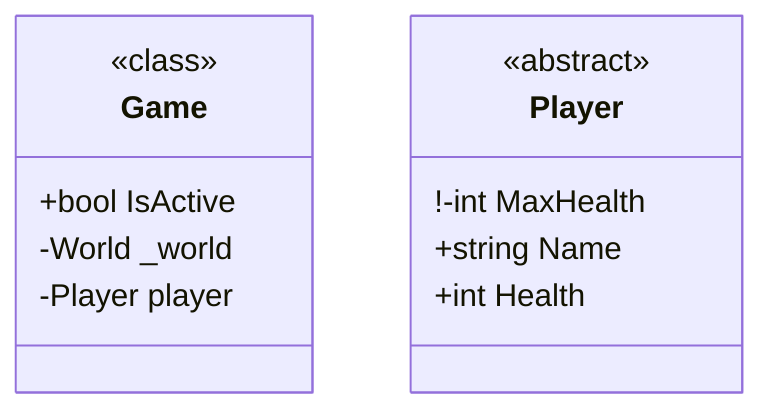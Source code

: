 classDiagram
    class Game {
        <<class>>
        +bool IsActive
        -World _world
        -Player player
    }
    class Player {
        <<abstract>>
        !-int MaxHealth
        +string Name
        +int Health
        
    }